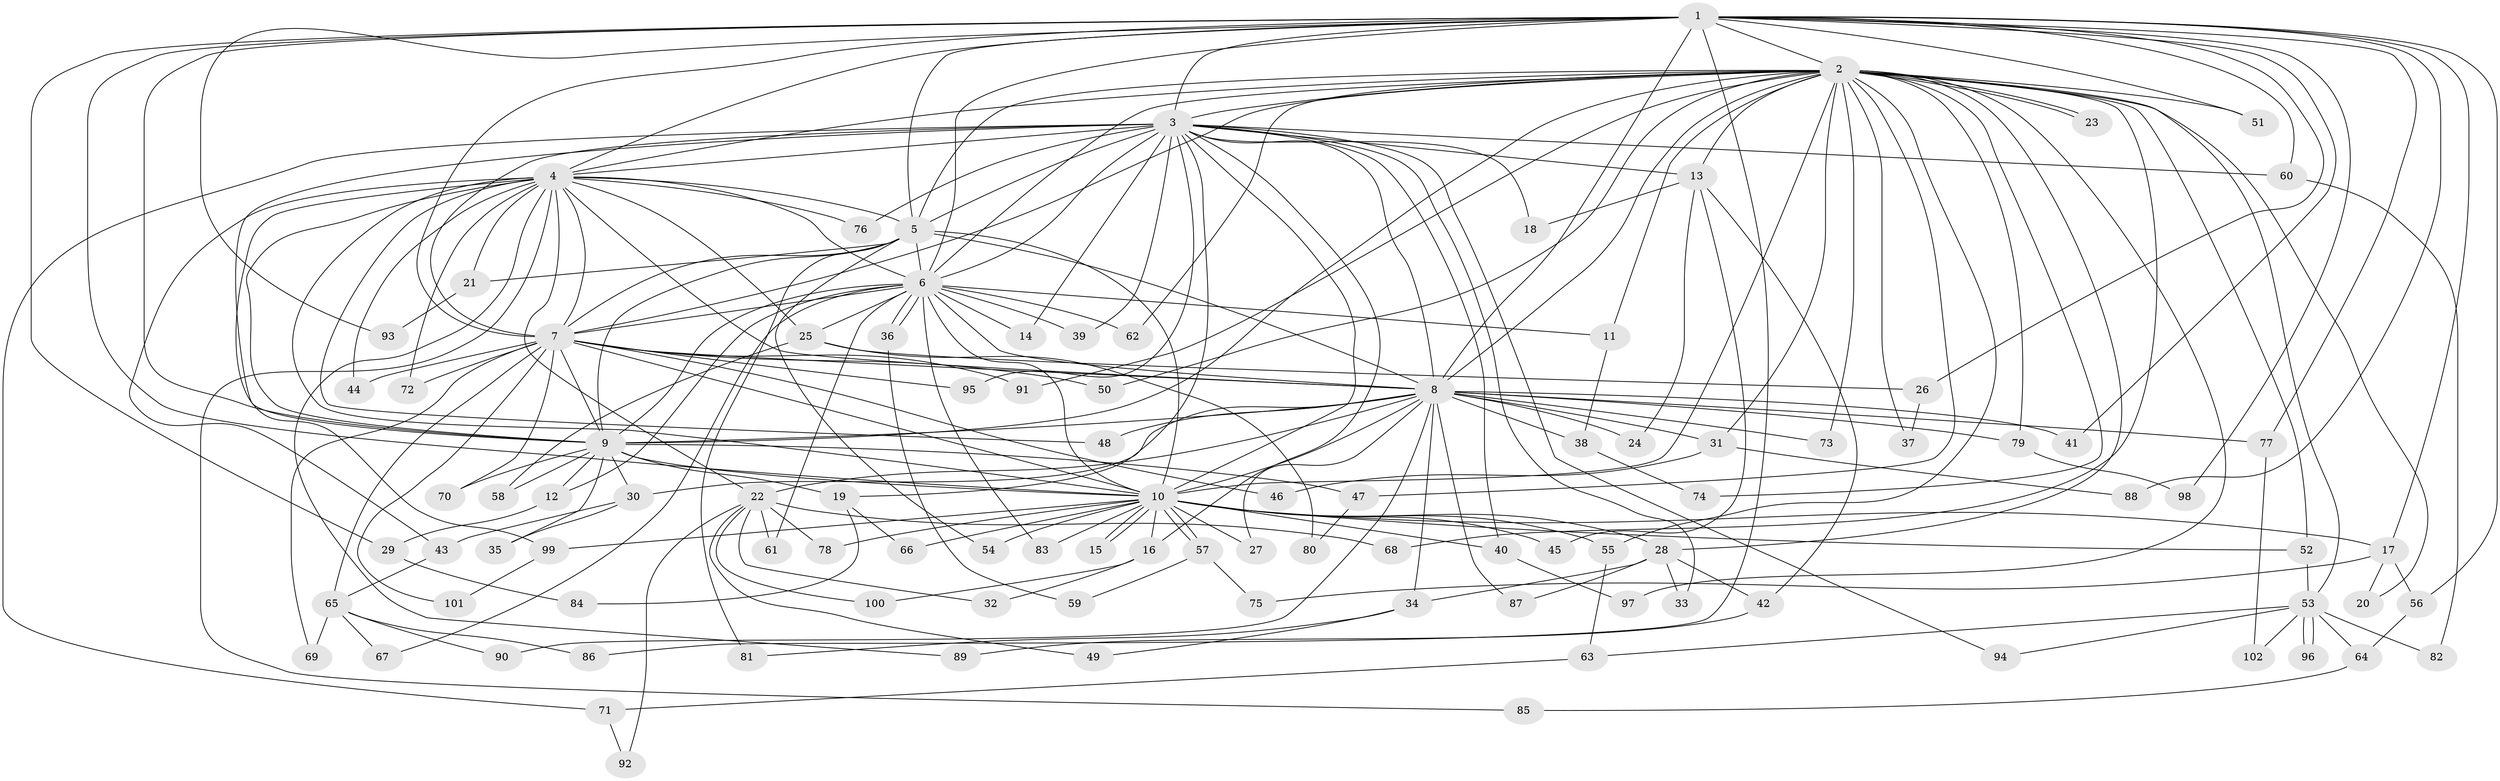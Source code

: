 // coarse degree distribution, {5: 0.0975609756097561, 2: 0.24390243902439024, 19: 0.024390243902439025, 3: 0.2682926829268293, 1: 0.07317073170731707, 17: 0.024390243902439025, 10: 0.024390243902439025, 7: 0.024390243902439025, 13: 0.024390243902439025, 6: 0.024390243902439025, 4: 0.04878048780487805, 15: 0.024390243902439025, 14: 0.024390243902439025, 23: 0.024390243902439025, 11: 0.024390243902439025, 9: 0.024390243902439025}
// Generated by graph-tools (version 1.1) at 2025/36/03/04/25 23:36:33]
// undirected, 102 vertices, 229 edges
graph export_dot {
  node [color=gray90,style=filled];
  1;
  2;
  3;
  4;
  5;
  6;
  7;
  8;
  9;
  10;
  11;
  12;
  13;
  14;
  15;
  16;
  17;
  18;
  19;
  20;
  21;
  22;
  23;
  24;
  25;
  26;
  27;
  28;
  29;
  30;
  31;
  32;
  33;
  34;
  35;
  36;
  37;
  38;
  39;
  40;
  41;
  42;
  43;
  44;
  45;
  46;
  47;
  48;
  49;
  50;
  51;
  52;
  53;
  54;
  55;
  56;
  57;
  58;
  59;
  60;
  61;
  62;
  63;
  64;
  65;
  66;
  67;
  68;
  69;
  70;
  71;
  72;
  73;
  74;
  75;
  76;
  77;
  78;
  79;
  80;
  81;
  82;
  83;
  84;
  85;
  86;
  87;
  88;
  89;
  90;
  91;
  92;
  93;
  94;
  95;
  96;
  97;
  98;
  99;
  100;
  101;
  102;
  1 -- 2;
  1 -- 3;
  1 -- 4;
  1 -- 5;
  1 -- 6;
  1 -- 7;
  1 -- 8;
  1 -- 9;
  1 -- 10;
  1 -- 17;
  1 -- 26;
  1 -- 29;
  1 -- 41;
  1 -- 51;
  1 -- 56;
  1 -- 60;
  1 -- 77;
  1 -- 86;
  1 -- 88;
  1 -- 93;
  1 -- 98;
  2 -- 3;
  2 -- 4;
  2 -- 5;
  2 -- 6;
  2 -- 7;
  2 -- 8;
  2 -- 9;
  2 -- 10;
  2 -- 11;
  2 -- 13;
  2 -- 20;
  2 -- 23;
  2 -- 23;
  2 -- 28;
  2 -- 31;
  2 -- 37;
  2 -- 47;
  2 -- 50;
  2 -- 51;
  2 -- 52;
  2 -- 53;
  2 -- 55;
  2 -- 62;
  2 -- 68;
  2 -- 73;
  2 -- 74;
  2 -- 79;
  2 -- 91;
  2 -- 97;
  3 -- 4;
  3 -- 5;
  3 -- 6;
  3 -- 7;
  3 -- 8;
  3 -- 9;
  3 -- 10;
  3 -- 13;
  3 -- 14;
  3 -- 16;
  3 -- 18;
  3 -- 19;
  3 -- 33;
  3 -- 39;
  3 -- 40;
  3 -- 60;
  3 -- 71;
  3 -- 76;
  3 -- 94;
  3 -- 95;
  4 -- 5;
  4 -- 6;
  4 -- 7;
  4 -- 8;
  4 -- 9;
  4 -- 10;
  4 -- 21;
  4 -- 22;
  4 -- 25;
  4 -- 43;
  4 -- 44;
  4 -- 48;
  4 -- 72;
  4 -- 76;
  4 -- 85;
  4 -- 89;
  4 -- 99;
  5 -- 6;
  5 -- 7;
  5 -- 8;
  5 -- 9;
  5 -- 10;
  5 -- 21;
  5 -- 54;
  5 -- 81;
  6 -- 7;
  6 -- 8;
  6 -- 9;
  6 -- 10;
  6 -- 11;
  6 -- 12;
  6 -- 14;
  6 -- 25;
  6 -- 36;
  6 -- 36;
  6 -- 39;
  6 -- 61;
  6 -- 62;
  6 -- 67;
  6 -- 83;
  7 -- 8;
  7 -- 9;
  7 -- 10;
  7 -- 44;
  7 -- 46;
  7 -- 50;
  7 -- 65;
  7 -- 69;
  7 -- 70;
  7 -- 72;
  7 -- 91;
  7 -- 95;
  7 -- 101;
  8 -- 9;
  8 -- 10;
  8 -- 22;
  8 -- 24;
  8 -- 27;
  8 -- 30;
  8 -- 31;
  8 -- 34;
  8 -- 38;
  8 -- 41;
  8 -- 48;
  8 -- 73;
  8 -- 77;
  8 -- 79;
  8 -- 87;
  8 -- 90;
  9 -- 10;
  9 -- 12;
  9 -- 19;
  9 -- 30;
  9 -- 35;
  9 -- 47;
  9 -- 58;
  9 -- 70;
  10 -- 15;
  10 -- 15;
  10 -- 16;
  10 -- 17;
  10 -- 27;
  10 -- 28;
  10 -- 40;
  10 -- 45;
  10 -- 52;
  10 -- 54;
  10 -- 55;
  10 -- 57;
  10 -- 57;
  10 -- 66;
  10 -- 78;
  10 -- 83;
  10 -- 99;
  11 -- 38;
  12 -- 29;
  13 -- 18;
  13 -- 24;
  13 -- 42;
  13 -- 45;
  16 -- 32;
  16 -- 100;
  17 -- 20;
  17 -- 56;
  17 -- 75;
  19 -- 66;
  19 -- 84;
  21 -- 93;
  22 -- 32;
  22 -- 49;
  22 -- 61;
  22 -- 68;
  22 -- 78;
  22 -- 92;
  22 -- 100;
  25 -- 26;
  25 -- 58;
  25 -- 80;
  26 -- 37;
  28 -- 33;
  28 -- 34;
  28 -- 42;
  28 -- 87;
  29 -- 84;
  30 -- 35;
  30 -- 43;
  31 -- 46;
  31 -- 88;
  34 -- 49;
  34 -- 81;
  36 -- 59;
  38 -- 74;
  40 -- 97;
  42 -- 89;
  43 -- 65;
  47 -- 80;
  52 -- 53;
  53 -- 63;
  53 -- 64;
  53 -- 82;
  53 -- 94;
  53 -- 96;
  53 -- 96;
  53 -- 102;
  55 -- 63;
  56 -- 64;
  57 -- 59;
  57 -- 75;
  60 -- 82;
  63 -- 71;
  64 -- 85;
  65 -- 67;
  65 -- 69;
  65 -- 86;
  65 -- 90;
  71 -- 92;
  77 -- 102;
  79 -- 98;
  99 -- 101;
}
